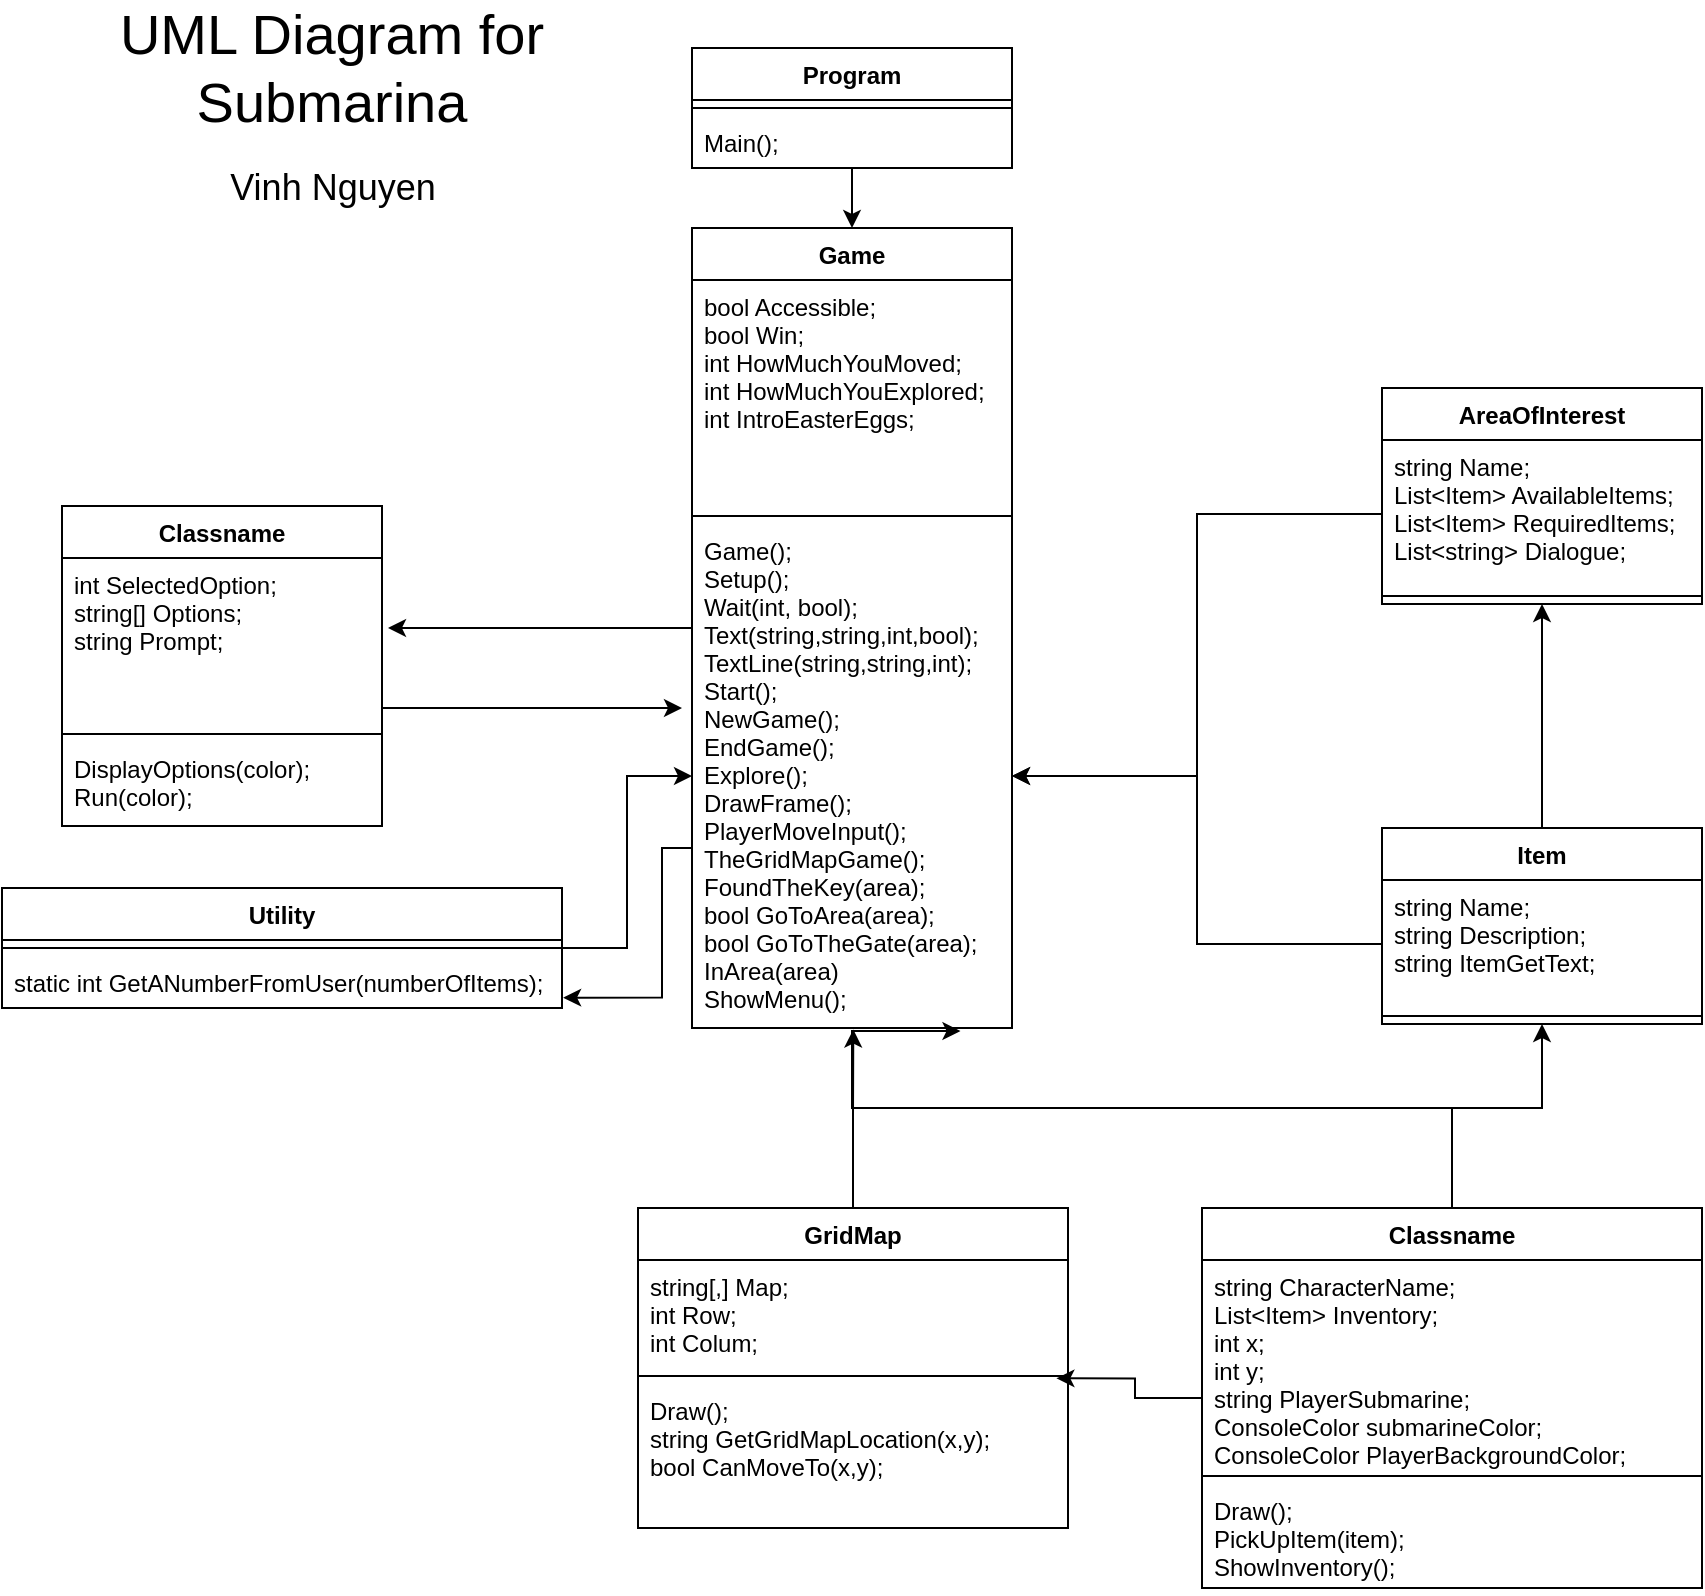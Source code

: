 <mxfile version="14.5.1" type="device"><diagram id="mvQ2dvW37TZYvB_-AfIs" name="Page-1"><mxGraphModel dx="865" dy="1509" grid="1" gridSize="10" guides="1" tooltips="1" connect="1" arrows="1" fold="1" page="1" pageScale="1" pageWidth="850" pageHeight="1100" math="0" shadow="0"><root><mxCell id="0"/><mxCell id="1" parent="0"/><mxCell id="bZyztPGhgoqcwLEABR5M-10" style="edgeStyle=orthogonalEdgeStyle;rounded=0;orthogonalLoop=1;jettySize=auto;html=1;entryX=0.5;entryY=0;entryDx=0;entryDy=0;" edge="1" parent="1" source="bZyztPGhgoqcwLEABR5M-2" target="bZyztPGhgoqcwLEABR5M-6"><mxGeometry relative="1" as="geometry"/></mxCell><mxCell id="bZyztPGhgoqcwLEABR5M-2" value="Program" style="swimlane;fontStyle=1;align=center;verticalAlign=top;childLayout=stackLayout;horizontal=1;startSize=26;horizontalStack=0;resizeParent=1;resizeParentMax=0;resizeLast=0;collapsible=1;marginBottom=0;" vertex="1" parent="1"><mxGeometry x="345" y="-1070" width="160" height="60" as="geometry"/></mxCell><mxCell id="bZyztPGhgoqcwLEABR5M-4" value="" style="line;strokeWidth=1;fillColor=none;align=left;verticalAlign=middle;spacingTop=-1;spacingLeft=3;spacingRight=3;rotatable=0;labelPosition=right;points=[];portConstraint=eastwest;" vertex="1" parent="bZyztPGhgoqcwLEABR5M-2"><mxGeometry y="26" width="160" height="8" as="geometry"/></mxCell><mxCell id="bZyztPGhgoqcwLEABR5M-5" value="Main();" style="text;strokeColor=none;fillColor=none;align=left;verticalAlign=top;spacingLeft=4;spacingRight=4;overflow=hidden;rotatable=0;points=[[0,0.5],[1,0.5]];portConstraint=eastwest;" vertex="1" parent="bZyztPGhgoqcwLEABR5M-2"><mxGeometry y="34" width="160" height="26" as="geometry"/></mxCell><mxCell id="bZyztPGhgoqcwLEABR5M-38" style="edgeStyle=orthogonalEdgeStyle;rounded=0;orthogonalLoop=1;jettySize=auto;html=1;" edge="1" parent="1" source="bZyztPGhgoqcwLEABR5M-6"><mxGeometry relative="1" as="geometry"><mxPoint x="193" y="-780" as="targetPoint"/><Array as="points"><mxPoint x="193" y="-780"/></Array></mxGeometry></mxCell><mxCell id="bZyztPGhgoqcwLEABR5M-6" value="Game" style="swimlane;fontStyle=1;align=center;verticalAlign=top;childLayout=stackLayout;horizontal=1;startSize=26;horizontalStack=0;resizeParent=1;resizeParentMax=0;resizeLast=0;collapsible=1;marginBottom=0;" vertex="1" parent="1"><mxGeometry x="345" y="-980" width="160" height="400" as="geometry"/></mxCell><mxCell id="bZyztPGhgoqcwLEABR5M-7" value="bool Accessible;&#10;bool Win;&#10;int HowMuchYouMoved;&#10;int HowMuchYouExplored;&#10;int IntroEasterEggs;" style="text;strokeColor=none;fillColor=none;align=left;verticalAlign=top;spacingLeft=4;spacingRight=4;overflow=hidden;rotatable=0;points=[[0,0.5],[1,0.5]];portConstraint=eastwest;" vertex="1" parent="bZyztPGhgoqcwLEABR5M-6"><mxGeometry y="26" width="160" height="114" as="geometry"/></mxCell><mxCell id="bZyztPGhgoqcwLEABR5M-8" value="" style="line;strokeWidth=1;fillColor=none;align=left;verticalAlign=middle;spacingTop=-1;spacingLeft=3;spacingRight=3;rotatable=0;labelPosition=right;points=[];portConstraint=eastwest;" vertex="1" parent="bZyztPGhgoqcwLEABR5M-6"><mxGeometry y="140" width="160" height="8" as="geometry"/></mxCell><mxCell id="bZyztPGhgoqcwLEABR5M-9" value="Game();&#10;Setup();&#10;Wait(int, bool);&#10;Text(string,string,int,bool);&#10;TextLine(string,string,int);&#10;Start();&#10;NewGame();&#10;EndGame();&#10;Explore();&#10;DrawFrame();&#10;PlayerMoveInput();&#10;TheGridMapGame();&#10;FoundTheKey(area);&#10;bool GoToArea(area);&#10;bool GoToTheGate(area);&#10;InArea(area)&#10;ShowMenu();" style="text;strokeColor=none;fillColor=none;align=left;verticalAlign=top;spacingLeft=4;spacingRight=4;overflow=hidden;rotatable=0;points=[[0,0.5],[1,0.5]];portConstraint=eastwest;" vertex="1" parent="bZyztPGhgoqcwLEABR5M-6"><mxGeometry y="148" width="160" height="252" as="geometry"/></mxCell><mxCell id="bZyztPGhgoqcwLEABR5M-11" value="AreaOfInterest" style="swimlane;fontStyle=1;align=center;verticalAlign=top;childLayout=stackLayout;horizontal=1;startSize=26;horizontalStack=0;resizeParent=1;resizeParentMax=0;resizeLast=0;collapsible=1;marginBottom=0;" vertex="1" parent="1"><mxGeometry x="690" y="-900" width="160" height="108" as="geometry"/></mxCell><mxCell id="bZyztPGhgoqcwLEABR5M-12" value="string Name;&#10;List&lt;Item&gt; AvailableItems;&#10;List&lt;Item&gt; RequiredItems;&#10;List&lt;string&gt; Dialogue;" style="text;strokeColor=none;fillColor=none;align=left;verticalAlign=top;spacingLeft=4;spacingRight=4;overflow=hidden;rotatable=0;points=[[0,0.5],[1,0.5]];portConstraint=eastwest;" vertex="1" parent="bZyztPGhgoqcwLEABR5M-11"><mxGeometry y="26" width="160" height="74" as="geometry"/></mxCell><mxCell id="bZyztPGhgoqcwLEABR5M-13" value="" style="line;strokeWidth=1;fillColor=none;align=left;verticalAlign=middle;spacingTop=-1;spacingLeft=3;spacingRight=3;rotatable=0;labelPosition=right;points=[];portConstraint=eastwest;" vertex="1" parent="bZyztPGhgoqcwLEABR5M-11"><mxGeometry y="100" width="160" height="8" as="geometry"/></mxCell><mxCell id="bZyztPGhgoqcwLEABR5M-15" style="edgeStyle=orthogonalEdgeStyle;rounded=0;orthogonalLoop=1;jettySize=auto;html=1;" edge="1" parent="1" source="bZyztPGhgoqcwLEABR5M-12" target="bZyztPGhgoqcwLEABR5M-9"><mxGeometry relative="1" as="geometry"/></mxCell><mxCell id="bZyztPGhgoqcwLEABR5M-21" style="edgeStyle=orthogonalEdgeStyle;rounded=0;orthogonalLoop=1;jettySize=auto;html=1;entryX=0.5;entryY=1;entryDx=0;entryDy=0;" edge="1" parent="1" source="bZyztPGhgoqcwLEABR5M-16" target="bZyztPGhgoqcwLEABR5M-11"><mxGeometry relative="1" as="geometry"/></mxCell><mxCell id="bZyztPGhgoqcwLEABR5M-16" value="Item" style="swimlane;fontStyle=1;align=center;verticalAlign=top;childLayout=stackLayout;horizontal=1;startSize=26;horizontalStack=0;resizeParent=1;resizeParentMax=0;resizeLast=0;collapsible=1;marginBottom=0;" vertex="1" parent="1"><mxGeometry x="690" y="-680" width="160" height="98" as="geometry"/></mxCell><mxCell id="bZyztPGhgoqcwLEABR5M-17" value="string Name;&#10;string Description;&#10;string ItemGetText;" style="text;strokeColor=none;fillColor=none;align=left;verticalAlign=top;spacingLeft=4;spacingRight=4;overflow=hidden;rotatable=0;points=[[0,0.5],[1,0.5]];portConstraint=eastwest;" vertex="1" parent="bZyztPGhgoqcwLEABR5M-16"><mxGeometry y="26" width="160" height="64" as="geometry"/></mxCell><mxCell id="bZyztPGhgoqcwLEABR5M-18" value="" style="line;strokeWidth=1;fillColor=none;align=left;verticalAlign=middle;spacingTop=-1;spacingLeft=3;spacingRight=3;rotatable=0;labelPosition=right;points=[];portConstraint=eastwest;" vertex="1" parent="bZyztPGhgoqcwLEABR5M-16"><mxGeometry y="90" width="160" height="8" as="geometry"/></mxCell><mxCell id="bZyztPGhgoqcwLEABR5M-20" style="edgeStyle=orthogonalEdgeStyle;rounded=0;orthogonalLoop=1;jettySize=auto;html=1;entryX=1;entryY=0.5;entryDx=0;entryDy=0;" edge="1" parent="1" source="bZyztPGhgoqcwLEABR5M-17" target="bZyztPGhgoqcwLEABR5M-9"><mxGeometry relative="1" as="geometry"/></mxCell><mxCell id="bZyztPGhgoqcwLEABR5M-26" style="edgeStyle=orthogonalEdgeStyle;rounded=0;orthogonalLoop=1;jettySize=auto;html=1;entryX=0.504;entryY=1.003;entryDx=0;entryDy=0;entryPerimeter=0;" edge="1" parent="1" source="bZyztPGhgoqcwLEABR5M-22" target="bZyztPGhgoqcwLEABR5M-9"><mxGeometry relative="1" as="geometry"/></mxCell><mxCell id="bZyztPGhgoqcwLEABR5M-22" value="GridMap" style="swimlane;fontStyle=1;align=center;verticalAlign=top;childLayout=stackLayout;horizontal=1;startSize=26;horizontalStack=0;resizeParent=1;resizeParentMax=0;resizeLast=0;collapsible=1;marginBottom=0;" vertex="1" parent="1"><mxGeometry x="318" y="-490" width="215" height="160" as="geometry"/></mxCell><mxCell id="bZyztPGhgoqcwLEABR5M-23" value="string[,] Map;&#10;int Row;&#10;int Colum;" style="text;strokeColor=none;fillColor=none;align=left;verticalAlign=top;spacingLeft=4;spacingRight=4;overflow=hidden;rotatable=0;points=[[0,0.5],[1,0.5]];portConstraint=eastwest;" vertex="1" parent="bZyztPGhgoqcwLEABR5M-22"><mxGeometry y="26" width="215" height="54" as="geometry"/></mxCell><mxCell id="bZyztPGhgoqcwLEABR5M-24" value="" style="line;strokeWidth=1;fillColor=none;align=left;verticalAlign=middle;spacingTop=-1;spacingLeft=3;spacingRight=3;rotatable=0;labelPosition=right;points=[];portConstraint=eastwest;" vertex="1" parent="bZyztPGhgoqcwLEABR5M-22"><mxGeometry y="80" width="215" height="8" as="geometry"/></mxCell><mxCell id="bZyztPGhgoqcwLEABR5M-25" value="Draw();&#10;string GetGridMapLocation(x,y);&#10;bool CanMoveTo(x,y);" style="text;strokeColor=none;fillColor=none;align=left;verticalAlign=top;spacingLeft=4;spacingRight=4;overflow=hidden;rotatable=0;points=[[0,0.5],[1,0.5]];portConstraint=eastwest;" vertex="1" parent="bZyztPGhgoqcwLEABR5M-22"><mxGeometry y="88" width="215" height="72" as="geometry"/></mxCell><mxCell id="bZyztPGhgoqcwLEABR5M-31" style="edgeStyle=orthogonalEdgeStyle;rounded=0;orthogonalLoop=1;jettySize=auto;html=1;entryX=0.973;entryY=1.096;entryDx=0;entryDy=0;entryPerimeter=0;" edge="1" parent="1" source="bZyztPGhgoqcwLEABR5M-27" target="bZyztPGhgoqcwLEABR5M-23"><mxGeometry relative="1" as="geometry"/></mxCell><mxCell id="bZyztPGhgoqcwLEABR5M-32" style="edgeStyle=orthogonalEdgeStyle;rounded=0;orthogonalLoop=1;jettySize=auto;html=1;entryX=0.5;entryY=1;entryDx=0;entryDy=0;" edge="1" parent="1" source="bZyztPGhgoqcwLEABR5M-27" target="bZyztPGhgoqcwLEABR5M-16"><mxGeometry relative="1" as="geometry"><Array as="points"><mxPoint x="725" y="-540"/><mxPoint x="770" y="-540"/></Array></mxGeometry></mxCell><mxCell id="bZyztPGhgoqcwLEABR5M-33" style="edgeStyle=orthogonalEdgeStyle;rounded=0;orthogonalLoop=1;jettySize=auto;html=1;entryX=0.839;entryY=1.006;entryDx=0;entryDy=0;entryPerimeter=0;" edge="1" parent="1" source="bZyztPGhgoqcwLEABR5M-27" target="bZyztPGhgoqcwLEABR5M-9"><mxGeometry relative="1" as="geometry"><Array as="points"><mxPoint x="725" y="-540"/><mxPoint x="425" y="-540"/></Array></mxGeometry></mxCell><mxCell id="bZyztPGhgoqcwLEABR5M-27" value="Classname" style="swimlane;fontStyle=1;align=center;verticalAlign=top;childLayout=stackLayout;horizontal=1;startSize=26;horizontalStack=0;resizeParent=1;resizeParentMax=0;resizeLast=0;collapsible=1;marginBottom=0;" vertex="1" parent="1"><mxGeometry x="600" y="-490" width="250" height="190" as="geometry"/></mxCell><mxCell id="bZyztPGhgoqcwLEABR5M-28" value="string CharacterName;&#10;List&lt;Item&gt; Inventory;&#10;int x;&#10;int y;&#10;string PlayerSubmarine;&#10;ConsoleColor submarineColor;&#10;ConsoleColor PlayerBackgroundColor;" style="text;strokeColor=none;fillColor=none;align=left;verticalAlign=top;spacingLeft=4;spacingRight=4;overflow=hidden;rotatable=0;points=[[0,0.5],[1,0.5]];portConstraint=eastwest;" vertex="1" parent="bZyztPGhgoqcwLEABR5M-27"><mxGeometry y="26" width="250" height="104" as="geometry"/></mxCell><mxCell id="bZyztPGhgoqcwLEABR5M-29" value="" style="line;strokeWidth=1;fillColor=none;align=left;verticalAlign=middle;spacingTop=-1;spacingLeft=3;spacingRight=3;rotatable=0;labelPosition=right;points=[];portConstraint=eastwest;" vertex="1" parent="bZyztPGhgoqcwLEABR5M-27"><mxGeometry y="130" width="250" height="8" as="geometry"/></mxCell><mxCell id="bZyztPGhgoqcwLEABR5M-30" value="Draw();&#10;PickUpItem(item);&#10;ShowInventory();" style="text;strokeColor=none;fillColor=none;align=left;verticalAlign=top;spacingLeft=4;spacingRight=4;overflow=hidden;rotatable=0;points=[[0,0.5],[1,0.5]];portConstraint=eastwest;" vertex="1" parent="bZyztPGhgoqcwLEABR5M-27"><mxGeometry y="138" width="250" height="52" as="geometry"/></mxCell><mxCell id="bZyztPGhgoqcwLEABR5M-34" value="Classname" style="swimlane;fontStyle=1;align=center;verticalAlign=top;childLayout=stackLayout;horizontal=1;startSize=26;horizontalStack=0;resizeParent=1;resizeParentMax=0;resizeLast=0;collapsible=1;marginBottom=0;" vertex="1" parent="1"><mxGeometry x="30" y="-841" width="160" height="160" as="geometry"/></mxCell><mxCell id="bZyztPGhgoqcwLEABR5M-35" value="int SelectedOption;&#10;string[] Options;&#10;string Prompt;" style="text;strokeColor=none;fillColor=none;align=left;verticalAlign=top;spacingLeft=4;spacingRight=4;overflow=hidden;rotatable=0;points=[[0,0.5],[1,0.5]];portConstraint=eastwest;" vertex="1" parent="bZyztPGhgoqcwLEABR5M-34"><mxGeometry y="26" width="160" height="84" as="geometry"/></mxCell><mxCell id="bZyztPGhgoqcwLEABR5M-36" value="" style="line;strokeWidth=1;fillColor=none;align=left;verticalAlign=middle;spacingTop=-1;spacingLeft=3;spacingRight=3;rotatable=0;labelPosition=right;points=[];portConstraint=eastwest;" vertex="1" parent="bZyztPGhgoqcwLEABR5M-34"><mxGeometry y="110" width="160" height="8" as="geometry"/></mxCell><mxCell id="bZyztPGhgoqcwLEABR5M-37" value="DisplayOptions(color);&#10;Run(color);" style="text;strokeColor=none;fillColor=none;align=left;verticalAlign=top;spacingLeft=4;spacingRight=4;overflow=hidden;rotatable=0;points=[[0,0.5],[1,0.5]];portConstraint=eastwest;" vertex="1" parent="bZyztPGhgoqcwLEABR5M-34"><mxGeometry y="118" width="160" height="42" as="geometry"/></mxCell><mxCell id="bZyztPGhgoqcwLEABR5M-39" style="edgeStyle=orthogonalEdgeStyle;rounded=0;orthogonalLoop=1;jettySize=auto;html=1;" edge="1" parent="1" source="bZyztPGhgoqcwLEABR5M-35"><mxGeometry relative="1" as="geometry"><mxPoint x="340" y="-740" as="targetPoint"/><Array as="points"><mxPoint x="340" y="-740"/></Array></mxGeometry></mxCell><mxCell id="bZyztPGhgoqcwLEABR5M-45" style="edgeStyle=orthogonalEdgeStyle;rounded=0;orthogonalLoop=1;jettySize=auto;html=1;" edge="1" parent="1" source="bZyztPGhgoqcwLEABR5M-41" target="bZyztPGhgoqcwLEABR5M-9"><mxGeometry relative="1" as="geometry"/></mxCell><mxCell id="bZyztPGhgoqcwLEABR5M-41" value="Utility" style="swimlane;fontStyle=1;align=center;verticalAlign=top;childLayout=stackLayout;horizontal=1;startSize=26;horizontalStack=0;resizeParent=1;resizeParentMax=0;resizeLast=0;collapsible=1;marginBottom=0;" vertex="1" parent="1"><mxGeometry y="-650" width="280" height="60" as="geometry"/></mxCell><mxCell id="bZyztPGhgoqcwLEABR5M-43" value="" style="line;strokeWidth=1;fillColor=none;align=left;verticalAlign=middle;spacingTop=-1;spacingLeft=3;spacingRight=3;rotatable=0;labelPosition=right;points=[];portConstraint=eastwest;" vertex="1" parent="bZyztPGhgoqcwLEABR5M-41"><mxGeometry y="26" width="280" height="8" as="geometry"/></mxCell><mxCell id="bZyztPGhgoqcwLEABR5M-44" value="static int GetANumberFromUser(numberOfItems);" style="text;strokeColor=none;fillColor=none;align=left;verticalAlign=top;spacingLeft=4;spacingRight=4;overflow=hidden;rotatable=0;points=[[0,0.5],[1,0.5]];portConstraint=eastwest;" vertex="1" parent="bZyztPGhgoqcwLEABR5M-41"><mxGeometry y="34" width="280" height="26" as="geometry"/></mxCell><mxCell id="bZyztPGhgoqcwLEABR5M-46" style="edgeStyle=orthogonalEdgeStyle;rounded=0;orthogonalLoop=1;jettySize=auto;html=1;entryX=1.002;entryY=0.801;entryDx=0;entryDy=0;entryPerimeter=0;" edge="1" parent="1" source="bZyztPGhgoqcwLEABR5M-9" target="bZyztPGhgoqcwLEABR5M-44"><mxGeometry relative="1" as="geometry"><mxPoint x="320" y="-590" as="targetPoint"/><Array as="points"><mxPoint x="330" y="-670"/><mxPoint x="330" y="-595"/></Array></mxGeometry></mxCell><mxCell id="bZyztPGhgoqcwLEABR5M-47" value="&lt;span style=&quot;font-size: 28px&quot;&gt;UML Diagram for Submarina&lt;br&gt;&lt;/span&gt;" style="text;html=1;strokeColor=none;fillColor=none;align=center;verticalAlign=middle;whiteSpace=wrap;rounded=0;" vertex="1" parent="1"><mxGeometry y="-1090" width="330" height="60" as="geometry"/></mxCell><mxCell id="bZyztPGhgoqcwLEABR5M-48" value="&lt;font style=&quot;font-size: 18px&quot;&gt;Vinh Nguyen&lt;/font&gt;" style="text;html=1;align=center;verticalAlign=middle;resizable=0;points=[];autosize=1;" vertex="1" parent="1"><mxGeometry x="105" y="-1010" width="120" height="20" as="geometry"/></mxCell></root></mxGraphModel></diagram></mxfile>